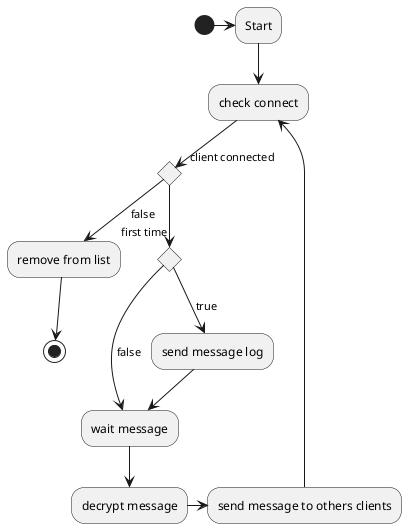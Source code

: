 @startuml
(*) ->"Start"
--> "check connect"
if "client connected"
    -->[false]"remove from list"
    -->(*)
else
    if "first time"
        -->[true] "send message log"
        -->"wait message"
        else
        -->[false]"wait message"
    endif
    --> "decrypt message"
    -> "send message to others clients"
    --> "check connect"
endif
@enduml